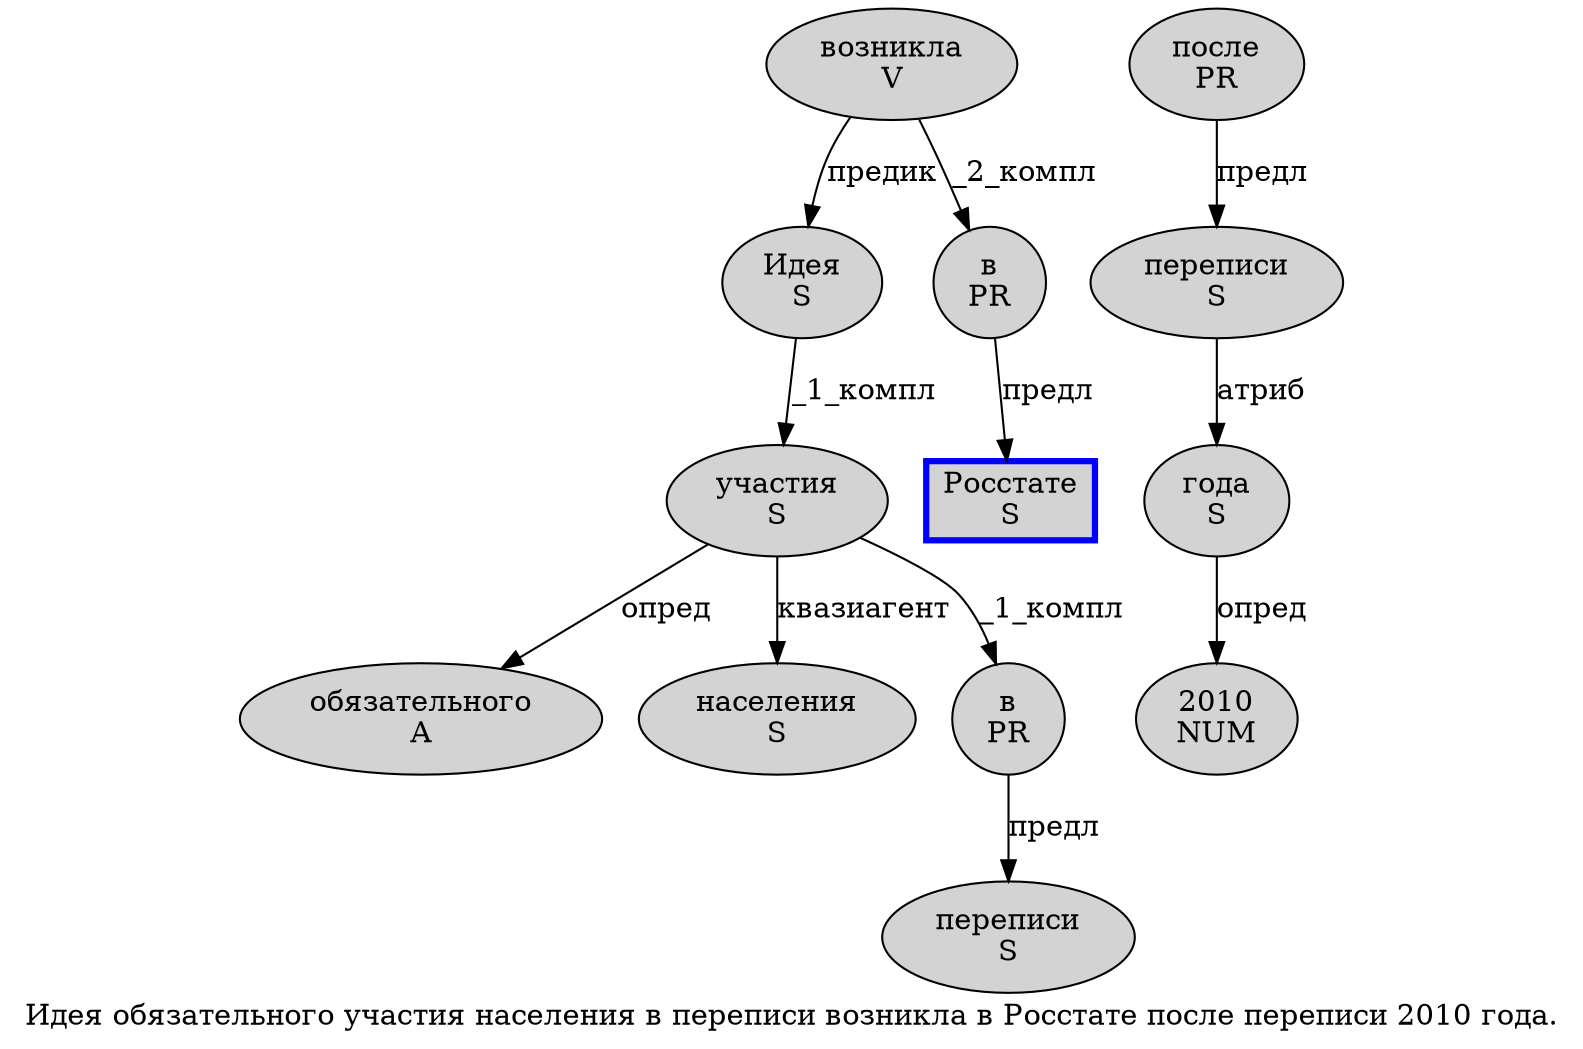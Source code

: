 digraph SENTENCE_578 {
	graph [label="Идея обязательного участия населения в переписи возникла в Росстате после переписи 2010 года."]
	node [style=filled]
		0 [label="Идея
S" color="" fillcolor=lightgray penwidth=1 shape=ellipse]
		1 [label="обязательного
A" color="" fillcolor=lightgray penwidth=1 shape=ellipse]
		2 [label="участия
S" color="" fillcolor=lightgray penwidth=1 shape=ellipse]
		3 [label="населения
S" color="" fillcolor=lightgray penwidth=1 shape=ellipse]
		4 [label="в
PR" color="" fillcolor=lightgray penwidth=1 shape=ellipse]
		5 [label="переписи
S" color="" fillcolor=lightgray penwidth=1 shape=ellipse]
		6 [label="возникла
V" color="" fillcolor=lightgray penwidth=1 shape=ellipse]
		7 [label="в
PR" color="" fillcolor=lightgray penwidth=1 shape=ellipse]
		8 [label="Росстате
S" color=blue fillcolor=lightgray penwidth=3 shape=box]
		9 [label="после
PR" color="" fillcolor=lightgray penwidth=1 shape=ellipse]
		10 [label="переписи
S" color="" fillcolor=lightgray penwidth=1 shape=ellipse]
		11 [label="2010
NUM" color="" fillcolor=lightgray penwidth=1 shape=ellipse]
		12 [label="года
S" color="" fillcolor=lightgray penwidth=1 shape=ellipse]
			0 -> 2 [label="_1_компл"]
			4 -> 5 [label="предл"]
			12 -> 11 [label="опред"]
			7 -> 8 [label="предл"]
			6 -> 0 [label="предик"]
			6 -> 7 [label="_2_компл"]
			10 -> 12 [label="атриб"]
			9 -> 10 [label="предл"]
			2 -> 1 [label="опред"]
			2 -> 3 [label="квазиагент"]
			2 -> 4 [label="_1_компл"]
}